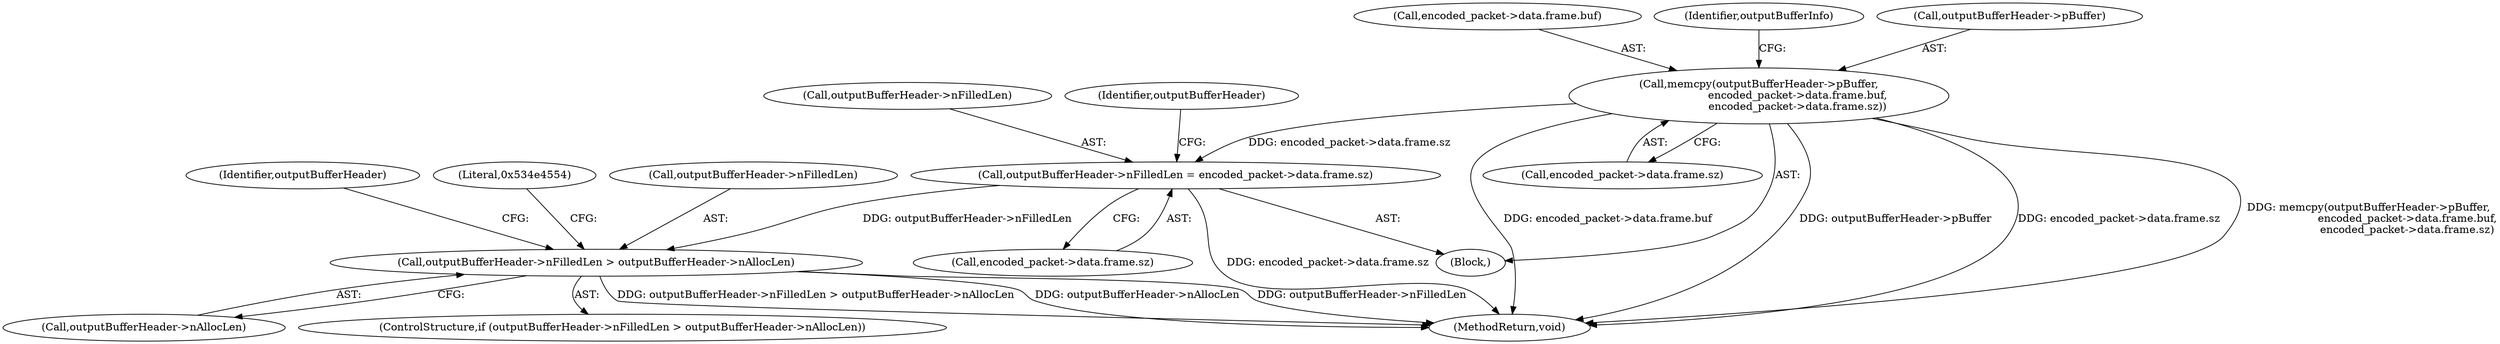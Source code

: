 digraph "0_Android_5443b57cc54f2e46b35246637be26a69e9f493e1_3@API" {
"1000509" [label="(Call,memcpy(outputBufferHeader->pBuffer,\n                       encoded_packet->data.frame.buf,\n                       encoded_packet->data.frame.sz))"];
"1000480" [label="(Call,outputBufferHeader->nFilledLen = encoded_packet->data.frame.sz)"];
"1000492" [label="(Call,outputBufferHeader->nFilledLen > outputBufferHeader->nAllocLen)"];
"1000509" [label="(Call,memcpy(outputBufferHeader->pBuffer,\n                       encoded_packet->data.frame.buf,\n                       encoded_packet->data.frame.sz))"];
"1000481" [label="(Call,outputBufferHeader->nFilledLen)"];
"1000545" [label="(MethodReturn,void)"];
"1000513" [label="(Call,encoded_packet->data.frame.buf)"];
"1000492" [label="(Call,outputBufferHeader->nFilledLen > outputBufferHeader->nAllocLen)"];
"1000493" [label="(Call,outputBufferHeader->nFilledLen)"];
"1000496" [label="(Call,outputBufferHeader->nAllocLen)"];
"1000520" [label="(Call,encoded_packet->data.frame.sz)"];
"1000529" [label="(Identifier,outputBufferInfo)"];
"1000480" [label="(Call,outputBufferHeader->nFilledLen = encoded_packet->data.frame.sz)"];
"1000484" [label="(Call,encoded_packet->data.frame.sz)"];
"1000510" [label="(Call,outputBufferHeader->pBuffer)"];
"1000494" [label="(Identifier,outputBufferHeader)"];
"1000491" [label="(ControlStructure,if (outputBufferHeader->nFilledLen > outputBufferHeader->nAllocLen))"];
"1000443" [label="(Block,)"];
"1000511" [label="(Identifier,outputBufferHeader)"];
"1000501" [label="(Literal,0x534e4554)"];
"1000509" -> "1000443"  [label="AST: "];
"1000509" -> "1000520"  [label="CFG: "];
"1000510" -> "1000509"  [label="AST: "];
"1000513" -> "1000509"  [label="AST: "];
"1000520" -> "1000509"  [label="AST: "];
"1000529" -> "1000509"  [label="CFG: "];
"1000509" -> "1000545"  [label="DDG: encoded_packet->data.frame.sz"];
"1000509" -> "1000545"  [label="DDG: memcpy(outputBufferHeader->pBuffer,\n                       encoded_packet->data.frame.buf,\n                       encoded_packet->data.frame.sz)"];
"1000509" -> "1000545"  [label="DDG: encoded_packet->data.frame.buf"];
"1000509" -> "1000545"  [label="DDG: outputBufferHeader->pBuffer"];
"1000509" -> "1000480"  [label="DDG: encoded_packet->data.frame.sz"];
"1000480" -> "1000443"  [label="AST: "];
"1000480" -> "1000484"  [label="CFG: "];
"1000481" -> "1000480"  [label="AST: "];
"1000484" -> "1000480"  [label="AST: "];
"1000494" -> "1000480"  [label="CFG: "];
"1000480" -> "1000545"  [label="DDG: encoded_packet->data.frame.sz"];
"1000480" -> "1000492"  [label="DDG: outputBufferHeader->nFilledLen"];
"1000492" -> "1000491"  [label="AST: "];
"1000492" -> "1000496"  [label="CFG: "];
"1000493" -> "1000492"  [label="AST: "];
"1000496" -> "1000492"  [label="AST: "];
"1000501" -> "1000492"  [label="CFG: "];
"1000511" -> "1000492"  [label="CFG: "];
"1000492" -> "1000545"  [label="DDG: outputBufferHeader->nAllocLen"];
"1000492" -> "1000545"  [label="DDG: outputBufferHeader->nFilledLen"];
"1000492" -> "1000545"  [label="DDG: outputBufferHeader->nFilledLen > outputBufferHeader->nAllocLen"];
}
